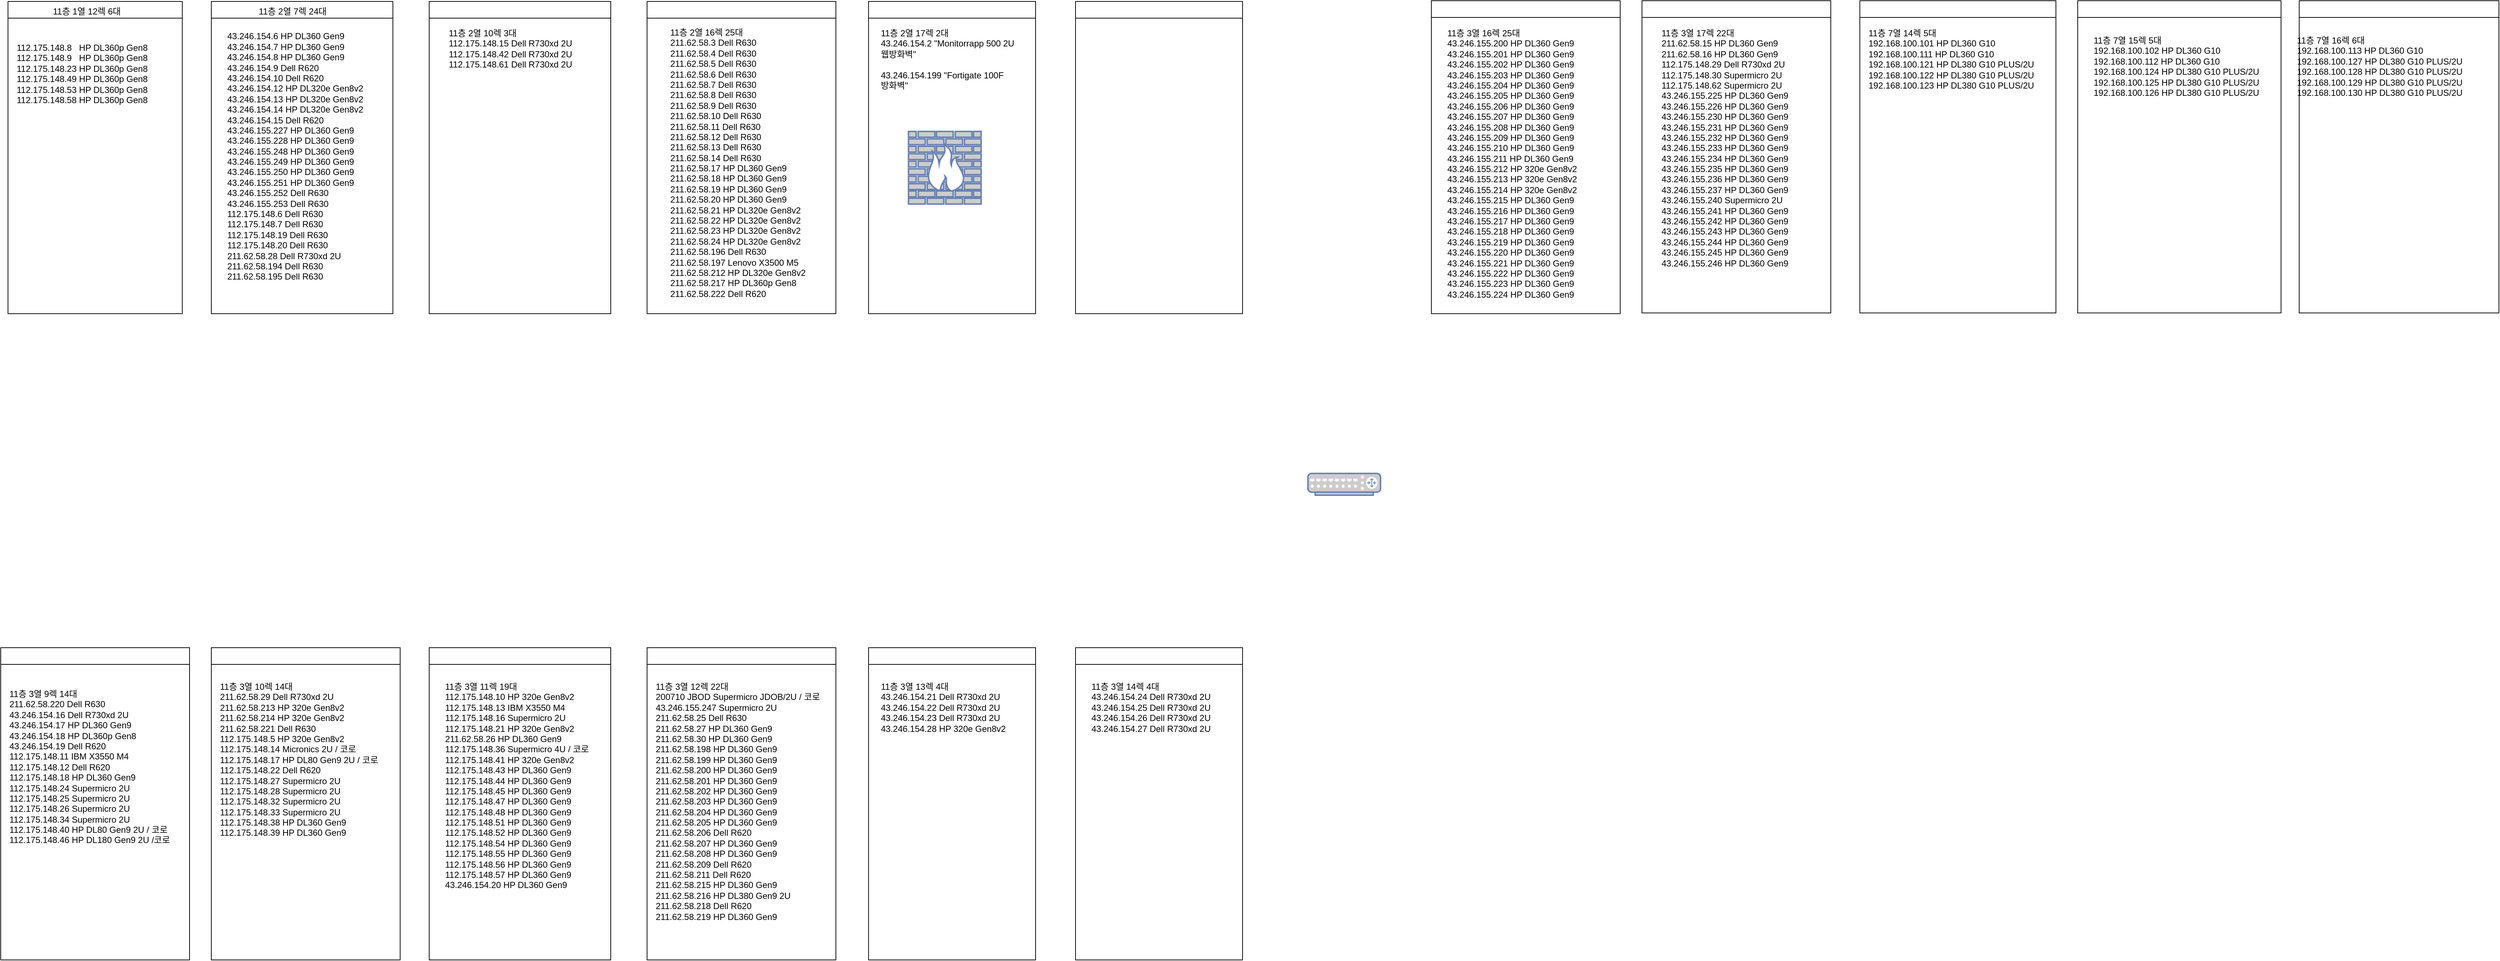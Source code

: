 <mxfile version="25.0.1">
  <diagram name="Page-1" id="d66fe2ae-3e9f-cf2f-6d29-e24063ad5d60">
    <mxGraphModel dx="1509" dy="826" grid="1" gridSize="10" guides="1" tooltips="1" connect="1" arrows="1" fold="1" page="1" pageScale="1" pageWidth="1100" pageHeight="850" background="none" math="0" shadow="0">
      <root>
        <mxCell id="0" />
        <mxCell id="1" parent="0" />
        <mxCell id="PqdqEDUBdjDF1gWttpi3-37" value="&lt;span style=&quot;font-weight: 400;&quot;&gt;&amp;nbsp; &amp;nbsp; &amp;nbsp; &amp;nbsp; &amp;nbsp; &amp;nbsp; &amp;nbsp; &amp;nbsp; &amp;nbsp; 11층 1열 12렉 6대&lt;/span&gt;" style="swimlane;whiteSpace=wrap;html=1;rounded=0;align=left;verticalAlign=top;arcSize=50;fontFamily=Helvetica;fontSize=12;fontColor=default;fillColor=none;gradientColor=none;swimlaneLine=1;" vertex="1" parent="1">
          <mxGeometry x="170" y="560" width="240" height="430" as="geometry">
            <mxRectangle x="170" y="560" width="130" height="30" as="alternateBounds" />
          </mxGeometry>
        </mxCell>
        <mxCell id="PqdqEDUBdjDF1gWttpi3-35" value="112.175.148.8&amp;nbsp; &amp;nbsp;HP DL360p Gen8&#x9;&lt;br&gt;112.175.148.9&amp;nbsp; &amp;nbsp;HP DL360p Gen8&#x9;&lt;br&gt;112.175.148.23&#x9;&#x9;HP DL360p Gen8&#x9;&lt;br&gt;112.175.148.49&#x9;&#x9;HP DL360p Gen8&#x9;&lt;br&gt;112.175.148.53&#x9;&#x9;HP DL360p Gen8&#x9;&lt;br&gt;112.175.148.58&#x9;&#x9;HP DL360p Gen8" style="text;whiteSpace=wrap;html=1;fontFamily=Helvetica;fontSize=12;fontColor=default;" vertex="1" parent="PqdqEDUBdjDF1gWttpi3-37">
          <mxGeometry x="10" y="50" width="190" height="120" as="geometry" />
        </mxCell>
        <mxCell id="PqdqEDUBdjDF1gWttpi3-38" value="&lt;span style=&quot;font-weight: 400;&quot;&gt;&amp;nbsp; &amp;nbsp; &amp;nbsp; &amp;nbsp; &amp;nbsp; &amp;nbsp; &amp;nbsp; &amp;nbsp; &amp;nbsp; &amp;nbsp;11층 2열 7렉 24대&lt;/span&gt;" style="swimlane;whiteSpace=wrap;html=1;rounded=0;align=left;verticalAlign=top;arcSize=50;fontFamily=Helvetica;fontSize=12;fontColor=default;fillColor=none;gradientColor=none;swimlaneLine=1;" vertex="1" parent="1">
          <mxGeometry x="450" y="560" width="250" height="430" as="geometry">
            <mxRectangle x="170" y="560" width="130" height="30" as="alternateBounds" />
          </mxGeometry>
        </mxCell>
        <mxCell id="PqdqEDUBdjDF1gWttpi3-41" value="&lt;br&gt;43.246.154.6&#x9;&#x9;HP DL360 Gen9&#x9;&lt;br&gt;43.246.154.7&#x9;&#x9;HP DL360 Gen9&#x9;&lt;br&gt;43.246.154.8&#x9;&#x9;HP DL360 Gen9&#x9;&lt;br&gt;43.246.154.9&#x9;&#x9;Dell R620&#x9;&lt;br&gt;43.246.154.10&#x9;&#x9;Dell R620&#x9;&lt;br&gt;43.246.154.12&#x9;&#x9;HP DL320e Gen8v2&#x9;&lt;br&gt;43.246.154.13&#x9;&#x9;HP DL320e Gen8v2&#x9;&lt;br&gt;43.246.154.14&#x9;&#x9;HP DL320e Gen8v2&#x9;&lt;br&gt;43.246.154.15&#x9;&#x9;Dell R620&#x9;&lt;br&gt;43.246.155.227&#x9;&#x9;HP DL360 Gen9&#x9;&lt;br&gt;43.246.155.228&#x9;&#x9;HP DL360 Gen9&#x9;&lt;br&gt;43.246.155.248&#x9;&#x9;HP DL360 Gen9&#x9;&lt;br&gt;43.246.155.249&#x9;&#x9;HP DL360 Gen9&#x9;&lt;br&gt;43.246.155.250&#x9;&#x9;HP DL360 Gen9&#x9;&lt;br&gt;43.246.155.251&#x9;&#x9;HP DL360 Gen9&#x9;&lt;br&gt;43.246.155.252&#x9;&#x9;Dell R630&#x9;&lt;br&gt;43.246.155.253&#x9;&#x9;Dell R630&#x9;&lt;br&gt;112.175.148.6&#x9;&#x9;Dell R630&#x9;&lt;br&gt;112.175.148.7&#x9;&#x9;Dell R630&#x9;&lt;br&gt;112.175.148.19&#x9;&#x9;Dell R630&#x9;&lt;br&gt;112.175.148.20&#x9;&#x9;Dell R630&#x9;&lt;br&gt;211.62.58.28&#x9;&#x9;Dell R730xd 2U&#x9;&lt;br&gt;211.62.58.194&#x9;&#x9;Dell R630&#x9;&lt;br&gt;211.62.58.195&#x9;&#x9;Dell R630" style="text;whiteSpace=wrap;html=1;fontFamily=Helvetica;fontSize=12;fontColor=default;" vertex="1" parent="PqdqEDUBdjDF1gWttpi3-38">
          <mxGeometry x="20" y="20" width="190" height="380" as="geometry" />
        </mxCell>
        <mxCell id="PqdqEDUBdjDF1gWttpi3-43" value="" style="swimlane;whiteSpace=wrap;html=1;rounded=0;align=left;verticalAlign=top;arcSize=50;fontFamily=Helvetica;fontSize=12;fontColor=default;fillColor=none;gradientColor=none;swimlaneLine=1;" vertex="1" parent="1">
          <mxGeometry x="750" y="560" width="250" height="430" as="geometry">
            <mxRectangle x="170" y="560" width="130" height="30" as="alternateBounds" />
          </mxGeometry>
        </mxCell>
        <mxCell id="PqdqEDUBdjDF1gWttpi3-42" value="11층 2열 10렉 3대&#x9;&#x9;&#x9;&#xa;112.175.148.15&#x9;&#x9;Dell R730xd 2U&#x9;&#xa;112.175.148.42&#x9;&#x9;Dell R730xd 2U&#x9;&#xa;112.175.148.61&#x9;&#x9;Dell R730xd 2U" style="text;whiteSpace=wrap;html=1;fontFamily=Helvetica;fontSize=12;fontColor=default;" vertex="1" parent="PqdqEDUBdjDF1gWttpi3-43">
          <mxGeometry x="25" y="30" width="200" height="80" as="geometry" />
        </mxCell>
        <mxCell id="PqdqEDUBdjDF1gWttpi3-47" value="" style="swimlane;whiteSpace=wrap;html=1;rounded=0;align=left;verticalAlign=top;arcSize=50;fontFamily=Helvetica;fontSize=12;fontColor=default;fillColor=none;gradientColor=none;swimlaneLine=1;" vertex="1" parent="1">
          <mxGeometry x="1050" y="560" width="260" height="430" as="geometry">
            <mxRectangle x="170" y="560" width="130" height="30" as="alternateBounds" />
          </mxGeometry>
        </mxCell>
        <mxCell id="PqdqEDUBdjDF1gWttpi3-51" value="11층 2열 16렉 25대 &#x9;&#x9;&#x9;&#xa;211.62.58.3&#x9;&#x9;Dell R630&#x9;&#xa;211.62.58.4&#x9;&#x9;Dell R630&#x9;&#xa;211.62.58.5&#x9;&#x9;Dell R630&#x9;&#xa;211.62.58.6&#x9;&#x9;Dell R630&#x9;&#xa;211.62.58.7&#x9;&#x9;Dell R630&#x9;&#xa;211.62.58.8&#x9;&#x9;Dell R630&#x9;&#xa;211.62.58.9&#x9;&#x9;Dell R630&#x9;&#xa;211.62.58.10&#x9;&#x9;Dell R630&#x9;&#xa;211.62.58.11&#x9;&#x9;Dell R630&#x9;&#xa;211.62.58.12&#x9;&#x9;Dell R630&#x9;&#xa;211.62.58.13&#x9;&#x9;Dell R630&#x9;&#xa;211.62.58.14&#x9;&#x9;Dell R630&#x9;&#xa;211.62.58.17&#x9;&#x9;HP DL360 Gen9&#x9;&#xa;211.62.58.18&#x9;&#x9;HP DL360 Gen9&#x9;&#xa;211.62.58.19&#x9;&#x9;HP DL360 Gen9&#x9;&#xa;211.62.58.20&#x9;&#x9;HP DL360 Gen9&#x9;&#xa;211.62.58.21&#x9;&#x9;HP DL320e Gen8v2&#x9;&#xa;211.62.58.22&#x9;&#x9;HP DL320e Gen8v2&#x9;&#xa;211.62.58.23&#x9;&#x9;HP DL320e Gen8v2&#x9;&#xa;211.62.58.24&#x9;&#x9;HP DL320e Gen8v2&#x9;&#xa;211.62.58.196&#x9;&#x9;Dell R630&#x9;&#xa;211.62.58.197&#x9;&#x9;Lenovo X3500 M5&#x9;&#xa;211.62.58.212&#x9;&#x9;HP DL320e Gen8v2&#x9;&#xa;211.62.58.217&#x9;&#x9;HP DL360p Gen8&#x9;&#xa;211.62.58.222&#x9;&#x9;Dell R620" style="text;whiteSpace=wrap;html=1;fontFamily=Helvetica;fontSize=12;fontColor=default;" vertex="1" parent="PqdqEDUBdjDF1gWttpi3-47">
          <mxGeometry x="30" y="29" width="230" height="400" as="geometry" />
        </mxCell>
        <mxCell id="PqdqEDUBdjDF1gWttpi3-55" value="" style="swimlane;whiteSpace=wrap;html=1;rounded=0;align=left;verticalAlign=top;arcSize=50;fontFamily=Helvetica;fontSize=12;fontColor=default;fillColor=none;gradientColor=none;swimlaneLine=1;" vertex="1" parent="1">
          <mxGeometry x="160" y="1450" width="260" height="430" as="geometry">
            <mxRectangle x="170" y="560" width="130" height="30" as="alternateBounds" />
          </mxGeometry>
        </mxCell>
        <mxCell id="PqdqEDUBdjDF1gWttpi3-65" value="11층 3열 9렉 14대&#x9;&#x9;&#x9;&#xa;211.62.58.220&#x9;&#x9;Dell R630&#x9;&#xa;43.246.154.16&#x9;&#x9;Dell R730xd 2U&#x9;&#xa;43.246.154.17&#x9;&#x9;HP DL360 Gen9&#x9;&#xa;43.246.154.18&#x9;&#x9;HP DL360p Gen8&#x9;&#xa;43.246.154.19&#x9;&#x9;Dell R620&#x9;&#xa;112.175.148.11&#x9;&#x9;IBM X3550 M4&#x9;&#xa;112.175.148.12&#x9;&#x9;Dell R620&#x9;&#xa;112.175.148.18&#x9;&#x9;HP DL360 Gen9&#x9;&#xa;112.175.148.24&#x9;&#x9;Supermicro 2U&#x9;&#xa;112.175.148.25&#x9;&#x9;Supermicro 2U&#x9;&#xa;112.175.148.26&#x9;&#x9;Supermicro 2U&#x9;&#xa;112.175.148.34&#x9;&#x9;Supermicro 2U&#x9;&#xa;112.175.148.40&#x9;&#x9;HP DL80 Gen9 2U / 코로&#x9;&#xa;112.175.148.46&#x9;&#x9;HP DL180 Gen9 2U /코로" style="text;whiteSpace=wrap;html=1;fontFamily=Helvetica;fontSize=12;fontColor=default;" vertex="1" parent="PqdqEDUBdjDF1gWttpi3-55">
          <mxGeometry x="10" y="50" width="250" height="240" as="geometry" />
        </mxCell>
        <mxCell id="PqdqEDUBdjDF1gWttpi3-57" value="" style="swimlane;whiteSpace=wrap;html=1;rounded=0;align=left;verticalAlign=top;arcSize=50;fontFamily=Helvetica;fontSize=12;fontColor=default;fillColor=none;gradientColor=none;swimlaneLine=1;" vertex="1" parent="1">
          <mxGeometry x="1355" y="560" width="230" height="430" as="geometry">
            <mxRectangle x="170" y="560" width="130" height="30" as="alternateBounds" />
          </mxGeometry>
        </mxCell>
        <mxCell id="PqdqEDUBdjDF1gWttpi3-50" value="11층 2열 17렉 2대&#x9;&#x9;&#x9;&#xa;43.246.154.2&#x9;&#x9;&quot;Monitorrapp 500 2U&#xa;웹방화벽&quot;&#x9;&#xa;&#x9;&#x9;&#x9;&#xa;43.246.154.199&#x9;&#x9;&quot;Fortigate 100F&#xa;방화벽&quot;" style="text;whiteSpace=wrap;html=1;fontFamily=Helvetica;fontSize=12;fontColor=default;" vertex="1" parent="PqdqEDUBdjDF1gWttpi3-57">
          <mxGeometry x="15" y="30" width="200" height="100" as="geometry" />
        </mxCell>
        <mxCell id="PqdqEDUBdjDF1gWttpi3-92" value="" style="fontColor=#0066CC;verticalAlign=top;verticalLabelPosition=bottom;labelPosition=center;align=center;html=1;outlineConnect=0;fillColor=#CCCCCC;strokeColor=#6881B3;gradientColor=none;gradientDirection=north;strokeWidth=2;shape=mxgraph.networks.firewall;rounded=1;arcSize=50;fontFamily=Helvetica;fontSize=12;" vertex="1" parent="PqdqEDUBdjDF1gWttpi3-57">
          <mxGeometry x="55" y="179" width="100" height="100" as="geometry" />
        </mxCell>
        <mxCell id="PqdqEDUBdjDF1gWttpi3-58" value="" style="swimlane;whiteSpace=wrap;html=1;rounded=0;align=left;verticalAlign=top;arcSize=50;fontFamily=Helvetica;fontSize=12;fontColor=default;fillColor=none;gradientColor=none;swimlaneLine=1;" vertex="1" parent="1">
          <mxGeometry x="1640" y="560" width="230" height="430" as="geometry">
            <mxRectangle x="170" y="560" width="130" height="30" as="alternateBounds" />
          </mxGeometry>
        </mxCell>
        <mxCell id="PqdqEDUBdjDF1gWttpi3-60" value="" style="swimlane;whiteSpace=wrap;html=1;rounded=0;align=left;verticalAlign=top;arcSize=50;fontFamily=Helvetica;fontSize=12;fontColor=default;fillColor=none;gradientColor=none;swimlaneLine=1;" vertex="1" parent="1">
          <mxGeometry x="450" y="1450" width="260" height="430" as="geometry">
            <mxRectangle x="170" y="560" width="130" height="30" as="alternateBounds" />
          </mxGeometry>
        </mxCell>
        <mxCell id="PqdqEDUBdjDF1gWttpi3-66" value="11층 3열 10렉 14대&#x9;&#x9;&#x9;&#xa;211.62.58.29&#x9;&#x9;Dell R730xd 2U&#x9;&#xa;211.62.58.213&#x9;&#x9;HP 320e Gen8v2&#x9;&#xa;211.62.58.214&#x9;&#x9;HP 320e Gen8v2&#x9;&#xa;211.62.58.221&#x9;&#x9;Dell R630&#x9;&#xa;112.175.148.5&#x9;&#x9;HP 320e Gen8v2&#x9;&#xa;112.175.148.14&#x9;&#x9;Micronics 2U / 코로&#x9;&#xa;112.175.148.17&#x9;&#x9;HP DL80 Gen9 2U / 코로&#x9;&#xa;112.175.148.22&#x9;&#x9;Dell R620&#x9;&#xa;112.175.148.27&#x9;&#x9;Supermicro 2U&#x9;&#xa;112.175.148.28&#x9;&#x9;Supermicro 2U&#x9;&#xa;112.175.148.32&#x9;&#x9;Supermicro 2U&#x9;&#xa;112.175.148.33&#x9;&#x9;Supermicro 2U&#x9;&#xa;112.175.148.38&#x9;&#x9;HP DL360 Gen9&#x9;&#xa;112.175.148.39&#x9;&#x9;HP DL360 Gen9" style="text;whiteSpace=wrap;html=1;fontFamily=Helvetica;fontSize=12;fontColor=default;" vertex="1" parent="PqdqEDUBdjDF1gWttpi3-60">
          <mxGeometry x="10" y="40" width="250" height="240" as="geometry" />
        </mxCell>
        <mxCell id="PqdqEDUBdjDF1gWttpi3-61" value="" style="swimlane;whiteSpace=wrap;html=1;rounded=0;align=left;verticalAlign=top;arcSize=50;fontFamily=Helvetica;fontSize=12;fontColor=default;fillColor=none;gradientColor=none;swimlaneLine=1;" vertex="1" parent="1">
          <mxGeometry x="750" y="1450" width="250" height="430" as="geometry">
            <mxRectangle x="170" y="560" width="130" height="30" as="alternateBounds" />
          </mxGeometry>
        </mxCell>
        <mxCell id="PqdqEDUBdjDF1gWttpi3-67" value="11층 3열 11렉 19대&#x9;&#x9;&#x9;&#xa;112.175.148.10&#x9;&#x9;HP 320e Gen8v2&#x9;&#xa;112.175.148.13&#x9;&#x9;IBM X3550 M4&#x9;&#xa;112.175.148.16&#x9;&#x9;Supermicro 2U&#x9;&#xa;112.175.148.21&#x9;&#x9;HP 320e Gen8v2&#x9;&#xa;211.62.58.26&#x9;&#x9;HP DL360 Gen9&#x9;&#xa;112.175.148.36&#x9;&#x9;Supermicro 4U / 코로&#x9;&#xa;112.175.148.41&#x9;&#x9;HP 320e Gen8v2&#x9;&#xa;112.175.148.43&#x9;&#x9;HP DL360 Gen9&#x9;&#xa;112.175.148.44&#x9;&#x9;HP DL360 Gen9&#x9;&#xa;112.175.148.45&#x9;&#x9;HP DL360 Gen9&#x9;&#xa;112.175.148.47&#x9;&#x9;HP DL360 Gen9&#x9;&#xa;112.175.148.48&#x9;&#x9;HP DL360 Gen9&#x9;&#xa;112.175.148.51&#x9;&#x9;HP DL360 Gen9&#x9;&#xa;112.175.148.52&#x9;&#x9;HP DL360 Gen9&#x9;&#xa;112.175.148.54&#x9;&#x9;HP DL360 Gen9&#x9;&#xa;112.175.148.55&#x9;&#x9;HP DL360 Gen9&#x9;&#xa;112.175.148.56&#x9;&#x9;HP DL360 Gen9&#x9;&#xa;112.175.148.57&#x9;&#x9;HP DL360 Gen9&#x9;&#xa;43.246.154.20&#x9;&#x9;HP DL360 Gen9" style="text;whiteSpace=wrap;html=1;fontFamily=Helvetica;fontSize=12;fontColor=default;" vertex="1" parent="PqdqEDUBdjDF1gWttpi3-61">
          <mxGeometry x="20" y="40" width="230" height="310" as="geometry" />
        </mxCell>
        <mxCell id="PqdqEDUBdjDF1gWttpi3-62" value="" style="swimlane;whiteSpace=wrap;html=1;rounded=0;align=left;verticalAlign=top;arcSize=50;fontFamily=Helvetica;fontSize=12;fontColor=default;fillColor=none;gradientColor=none;swimlaneLine=1;" vertex="1" parent="1">
          <mxGeometry x="1050" y="1450" width="260" height="430" as="geometry">
            <mxRectangle x="170" y="560" width="130" height="30" as="alternateBounds" />
          </mxGeometry>
        </mxCell>
        <mxCell id="PqdqEDUBdjDF1gWttpi3-68" value="11층 3열 12렉 22대&#x9;&#x9;&#x9;&#xa;200710 JBOD&#x9;&#x9;Supermicro JDOB/2U / 코로&#x9;&#xa;43.246.155.247&#x9;&#x9;Supermicro 2U&#x9;&#xa;211.62.58.25&#x9;&#x9;Dell R630&#x9;&#xa;211.62.58.27&#x9;&#x9;HP DL360 Gen9&#x9;&#xa;211.62.58.30&#x9;&#x9;HP DL360 Gen9&#x9;&#xa;211.62.58.198&#x9;&#x9;HP DL360 Gen9&#x9;&#xa;211.62.58.199&#x9;&#x9;HP DL360 Gen9&#x9;&#xa;211.62.58.200&#x9;&#x9;HP DL360 Gen9&#x9;&#xa;211.62.58.201&#x9;&#x9;HP DL360 Gen9&#x9;&#xa;211.62.58.202&#x9;&#x9;HP DL360 Gen9&#x9;&#xa;211.62.58.203&#x9;&#x9;HP DL360 Gen9&#x9;&#xa;211.62.58.204&#x9;&#x9;HP DL360 Gen9&#x9;&#xa;211.62.58.205&#x9;&#x9;HP DL360 Gen9&#x9;&#xa;211.62.58.206&#x9;&#x9;Dell R620&#x9;&#xa;211.62.58.207&#x9;&#x9;HP DL360 Gen9&#x9;&#xa;211.62.58.208&#x9;&#x9;HP DL360 Gen9&#x9;&#xa;211.62.58.209&#x9;&#x9;Dell R620&#x9;&#xa;211.62.58.211&#x9;&#x9;Dell R620&#x9;&#xa;211.62.58.215&#x9;&#x9;HP DL360 Gen9&#x9;&#xa;211.62.58.216&#x9;&#x9;HP DL380 Gen9 2U&#x9;&#xa;211.62.58.218&#x9;&#x9;Dell R620&#x9;&#xa;211.62.58.219&#x9;&#x9;HP DL360 Gen9" style="text;whiteSpace=wrap;html=1;fontFamily=Helvetica;fontSize=12;fontColor=default;" vertex="1" parent="PqdqEDUBdjDF1gWttpi3-62">
          <mxGeometry x="10" y="40" width="250" height="350" as="geometry" />
        </mxCell>
        <mxCell id="PqdqEDUBdjDF1gWttpi3-63" value="" style="swimlane;whiteSpace=wrap;html=1;rounded=0;align=left;verticalAlign=top;arcSize=50;fontFamily=Helvetica;fontSize=12;fontColor=default;fillColor=none;gradientColor=none;swimlaneLine=1;" vertex="1" parent="1">
          <mxGeometry x="1355" y="1450" width="230" height="430" as="geometry">
            <mxRectangle x="170" y="560" width="130" height="30" as="alternateBounds" />
          </mxGeometry>
        </mxCell>
        <mxCell id="PqdqEDUBdjDF1gWttpi3-70" value="11층 3열 13렉 4대&#x9;&#x9;&#x9;&#xa;43.246.154.21&#x9;&#x9;Dell R730xd 2U&#x9;&#xa;43.246.154.22&#x9;&#x9;Dell R730xd 2U&#x9;&#xa;43.246.154.23&#x9;&#x9;Dell R730xd 2U&#x9;&#xa;43.246.154.28&#x9;&#x9;HP 320e Gen8v2" style="text;whiteSpace=wrap;html=1;fontFamily=Helvetica;fontSize=12;fontColor=default;" vertex="1" parent="PqdqEDUBdjDF1gWttpi3-63">
          <mxGeometry x="15" y="40" width="210" height="100" as="geometry" />
        </mxCell>
        <mxCell id="PqdqEDUBdjDF1gWttpi3-64" value="" style="swimlane;whiteSpace=wrap;html=1;rounded=0;align=left;verticalAlign=top;arcSize=50;fontFamily=Helvetica;fontSize=12;fontColor=default;fillColor=none;gradientColor=none;swimlaneLine=1;" vertex="1" parent="1">
          <mxGeometry x="1640" y="1450" width="230" height="430" as="geometry">
            <mxRectangle x="170" y="560" width="130" height="30" as="alternateBounds" />
          </mxGeometry>
        </mxCell>
        <mxCell id="PqdqEDUBdjDF1gWttpi3-71" value="11층 3열 14렉 4대&#x9;&#x9;&#x9;&#xa;43.246.154.24&#x9;&#x9;Dell R730xd 2U&#x9;&#xa;43.246.154.25&#x9;&#x9;Dell R730xd 2U&#x9;&#xa;43.246.154.26&#x9;&#x9;Dell R730xd 2U&#x9;&#xa;43.246.154.27&#x9;&#x9;Dell R730xd 2U" style="text;whiteSpace=wrap;html=1;fontFamily=Helvetica;fontSize=12;fontColor=default;" vertex="1" parent="PqdqEDUBdjDF1gWttpi3-64">
          <mxGeometry x="20" y="40" width="200" height="100" as="geometry" />
        </mxCell>
        <mxCell id="PqdqEDUBdjDF1gWttpi3-72" value="" style="swimlane;whiteSpace=wrap;html=1;rounded=0;align=left;verticalAlign=top;arcSize=50;fontFamily=Helvetica;fontSize=12;fontColor=default;fillColor=none;gradientColor=none;swimlaneLine=1;" vertex="1" parent="1">
          <mxGeometry x="2130" y="559" width="260" height="431" as="geometry">
            <mxRectangle x="170" y="560" width="130" height="30" as="alternateBounds" />
          </mxGeometry>
        </mxCell>
        <mxCell id="PqdqEDUBdjDF1gWttpi3-84" value="11층 3열 16렉 25대&#x9;&#x9;&#x9;&#xa;43.246.155.200&#x9;&#x9;HP DL360 Gen9&#x9;&#xa;43.246.155.201&#x9;&#x9;HP DL360 Gen9&#x9;&#xa;43.246.155.202&#x9;&#x9;HP DL360 Gen9&#x9;&#xa;43.246.155.203&#x9;&#x9;HP DL360 Gen9&#x9;&#xa;43.246.155.204&#x9;&#x9;HP DL360 Gen9&#x9;&#xa;43.246.155.205&#x9;&#x9;HP DL360 Gen9&#x9;&#xa;43.246.155.206&#x9;&#x9;HP DL360 Gen9&#x9;&#xa;43.246.155.207&#x9;&#x9;HP DL360 Gen9&#x9;&#xa;43.246.155.208&#x9;&#x9;HP DL360 Gen9&#x9;&#xa;43.246.155.209&#x9;&#x9;HP DL360 Gen9&#x9;&#xa;43.246.155.210&#x9;&#x9;HP DL360 Gen9&#x9;&#xa;43.246.155.211&#x9;&#x9;HP DL360 Gen9&#x9;&#xa;43.246.155.212&#x9;&#x9;HP 320e Gen8v2&#x9;&#xa;43.246.155.213&#x9;&#x9;HP 320e Gen8v2&#x9;&#xa;43.246.155.214&#x9;&#x9;HP 320e Gen8v2&#x9;&#xa;43.246.155.215&#x9;&#x9;HP DL360 Gen9&#x9;&#xa;43.246.155.216&#x9;&#x9;HP DL360 Gen9&#x9;&#xa;43.246.155.217&#x9;&#x9;HP DL360 Gen9&#x9;&#xa;43.246.155.218&#x9;&#x9;HP DL360 Gen9&#x9;&#xa;43.246.155.219&#x9;&#x9;HP DL360 Gen9&#x9;&#xa;43.246.155.220&#x9;&#x9;HP DL360 Gen9&#x9;&#xa;43.246.155.221&#x9;&#x9;HP DL360 Gen9&#x9;&#xa;43.246.155.222&#x9;&#x9;HP DL360 Gen9&#x9;&#xa;43.246.155.223&#x9;&#x9;HP DL360 Gen9&#x9;&#xa;43.246.155.224&#x9;&#x9;HP DL360 Gen9" style="text;whiteSpace=wrap;html=1;fontFamily=Helvetica;fontSize=12;fontColor=default;" vertex="1" parent="PqdqEDUBdjDF1gWttpi3-72">
          <mxGeometry x="20" y="31" width="210" height="400" as="geometry" />
        </mxCell>
        <mxCell id="PqdqEDUBdjDF1gWttpi3-74" value="" style="swimlane;whiteSpace=wrap;html=1;rounded=0;align=left;verticalAlign=top;arcSize=50;fontFamily=Helvetica;fontSize=12;fontColor=default;fillColor=none;gradientColor=none;swimlaneLine=1;" vertex="1" parent="1">
          <mxGeometry x="2420" y="559" width="260" height="430" as="geometry">
            <mxRectangle x="170" y="560" width="130" height="30" as="alternateBounds" />
          </mxGeometry>
        </mxCell>
        <mxCell id="PqdqEDUBdjDF1gWttpi3-86" value="11층 3열 17렉 22대&#x9;&#x9;&#x9;&#xa;211.62.58.15&#x9;&#x9;HP DL360 Gen9&#x9;&#xa;211.62.58.16&#x9;&#x9;HP DL360 Gen9&#x9;&#xa;112.175.148.29&#x9;&#x9;Dell R730xd 2U&#x9;&#xa;112.175.148.30&#x9;&#x9;Supermicro 2U&#x9;&#xa;112.175.148.62&#x9;&#x9;Supermicro 2U&#x9;&#xa;43.246.155.225&#x9;&#x9;HP DL360 Gen9&#x9;&#xa;43.246.155.226&#x9;&#x9;HP DL360 Gen9&#x9;&#xa;43.246.155.230&#x9;&#x9;HP DL360 Gen9&#x9;&#xa;43.246.155.231&#x9;&#x9;HP DL360 Gen9&#x9;&#xa;43.246.155.232&#x9;&#x9;HP DL360 Gen9&#x9;&#xa;43.246.155.233&#x9;&#x9;HP DL360 Gen9&#x9;&#xa;43.246.155.234&#x9;&#x9;HP DL360 Gen9&#x9;&#xa;43.246.155.235&#x9;&#x9;HP DL360 Gen9&#x9;&#xa;43.246.155.236&#x9;&#x9;HP DL360 Gen9&#x9;&#xa;43.246.155.237&#x9;&#x9;HP DL360 Gen9&#x9;&#xa;43.246.155.240&#x9;&#x9;Supermicro 2U&#x9;&#xa;43.246.155.241&#x9;&#x9;HP DL360 Gen9&#x9;&#xa;43.246.155.242&#x9;&#x9;HP DL360 Gen9&#x9;&#xa;43.246.155.243&#x9;&#x9;HP DL360 Gen9&#x9;&#xa;43.246.155.244&#x9;&#x9;HP DL360 Gen9&#x9;&#xa;43.246.155.245&#x9;&#x9;HP DL360 Gen9&#x9;&#xa;43.246.155.246&#x9;&#x9;HP DL360 Gen9" style="text;whiteSpace=wrap;html=1;fontFamily=Helvetica;fontSize=12;fontColor=default;" vertex="1" parent="PqdqEDUBdjDF1gWttpi3-74">
          <mxGeometry x="25" y="31" width="210" height="350" as="geometry" />
        </mxCell>
        <mxCell id="PqdqEDUBdjDF1gWttpi3-76" value="" style="swimlane;whiteSpace=wrap;html=1;rounded=0;align=left;verticalAlign=top;arcSize=50;fontFamily=Helvetica;fontSize=12;fontColor=default;fillColor=none;gradientColor=none;swimlaneLine=1;" vertex="1" parent="1">
          <mxGeometry x="2720" y="559" width="270" height="430" as="geometry">
            <mxRectangle x="170" y="560" width="130" height="30" as="alternateBounds" />
          </mxGeometry>
        </mxCell>
        <mxCell id="PqdqEDUBdjDF1gWttpi3-87" value="11층 7열 14렉 5대&#x9;&#x9;&#x9;&#xa;192.168.100.101&#x9;&#x9;HP DL360 G10&#x9;&#xa;192.168.100.111&#x9;&#x9;HP DL360 G10&#x9;&#xa;192.168.100.121&#x9;&#x9;HP DL380 G10 PLUS/2U&#x9;&#xa;192.168.100.122&#x9;&#x9;HP DL380 G10 PLUS/2U&#x9;&#xa;192.168.100.123&#x9;&#x9;HP DL380 G10 PLUS/2U" style="text;whiteSpace=wrap;html=1;fontFamily=Helvetica;fontSize=12;fontColor=default;" vertex="1" parent="PqdqEDUBdjDF1gWttpi3-76">
          <mxGeometry x="10" y="31" width="260" height="110" as="geometry" />
        </mxCell>
        <mxCell id="PqdqEDUBdjDF1gWttpi3-78" value="" style="swimlane;whiteSpace=wrap;html=1;rounded=0;align=left;verticalAlign=top;arcSize=50;fontFamily=Helvetica;fontSize=12;fontColor=default;fillColor=none;gradientColor=none;swimlaneLine=1;" vertex="1" parent="1">
          <mxGeometry x="3020" y="559" width="280" height="430" as="geometry">
            <mxRectangle x="170" y="560" width="130" height="30" as="alternateBounds" />
          </mxGeometry>
        </mxCell>
        <mxCell id="PqdqEDUBdjDF1gWttpi3-89" value="11층 7열 15렉 5대&#x9;&#x9;&#x9;&#xa;192.168.100.102&#x9;&#x9;HP DL360 G10&#x9;&#xa;192.168.100.112&#x9;&#x9;HP DL360 G10&#x9;&#xa;192.168.100.124&#x9;&#x9;HP DL380 G10 PLUS/2U&#x9;&#xa;192.168.100.125&#x9;&#x9;HP DL380 G10 PLUS/2U&#x9;&#xa;192.168.100.126&#x9;&#x9;HP DL380 G10 PLUS/2U" style="text;whiteSpace=wrap;html=1;fontFamily=Helvetica;fontSize=12;fontColor=default;" vertex="1" parent="PqdqEDUBdjDF1gWttpi3-78">
          <mxGeometry x="20" y="41" width="260" height="110" as="geometry" />
        </mxCell>
        <mxCell id="PqdqEDUBdjDF1gWttpi3-80" value="" style="swimlane;whiteSpace=wrap;html=1;rounded=0;align=left;verticalAlign=top;arcSize=50;fontFamily=Helvetica;fontSize=12;fontColor=default;fillColor=none;gradientColor=none;swimlaneLine=1;" vertex="1" parent="1">
          <mxGeometry x="3325" y="559" width="275" height="430" as="geometry">
            <mxRectangle x="170" y="560" width="130" height="30" as="alternateBounds" />
          </mxGeometry>
        </mxCell>
        <mxCell id="PqdqEDUBdjDF1gWttpi3-90" value="11층 7열 16렉 6대&#x9;&#x9;&#x9;&#xa;192.168.100.113&#x9;&#x9;HP DL360 G10&#x9;&#xa;192.168.100.127&#x9;&#x9;HP DL380 G10 PLUS/2U&#x9;&#xa;192.168.100.128&#x9;&#x9;HP DL380 G10 PLUS/2U&#x9;&#xa;192.168.100.129&#x9;&#x9;HP DL380 G10 PLUS/2U&#x9;&#xa;192.168.100.130&#x9;&#x9;HP DL380 G10 PLUS/2U" style="text;whiteSpace=wrap;html=1;fontFamily=Helvetica;fontSize=12;fontColor=default;" vertex="1" parent="PqdqEDUBdjDF1gWttpi3-80">
          <mxGeometry x="-5" y="41" width="260" height="110" as="geometry" />
        </mxCell>
        <mxCell id="PqdqEDUBdjDF1gWttpi3-93" value="" style="fontColor=#0066CC;verticalAlign=top;verticalLabelPosition=bottom;labelPosition=center;align=center;html=1;outlineConnect=0;fillColor=#CCCCCC;strokeColor=#6881B3;gradientColor=none;gradientDirection=north;strokeWidth=2;shape=mxgraph.networks.router;rounded=1;arcSize=50;fontFamily=Helvetica;fontSize=12;" vertex="1" parent="1">
          <mxGeometry x="1960" y="1210" width="100" height="30" as="geometry" />
        </mxCell>
      </root>
    </mxGraphModel>
  </diagram>
</mxfile>
